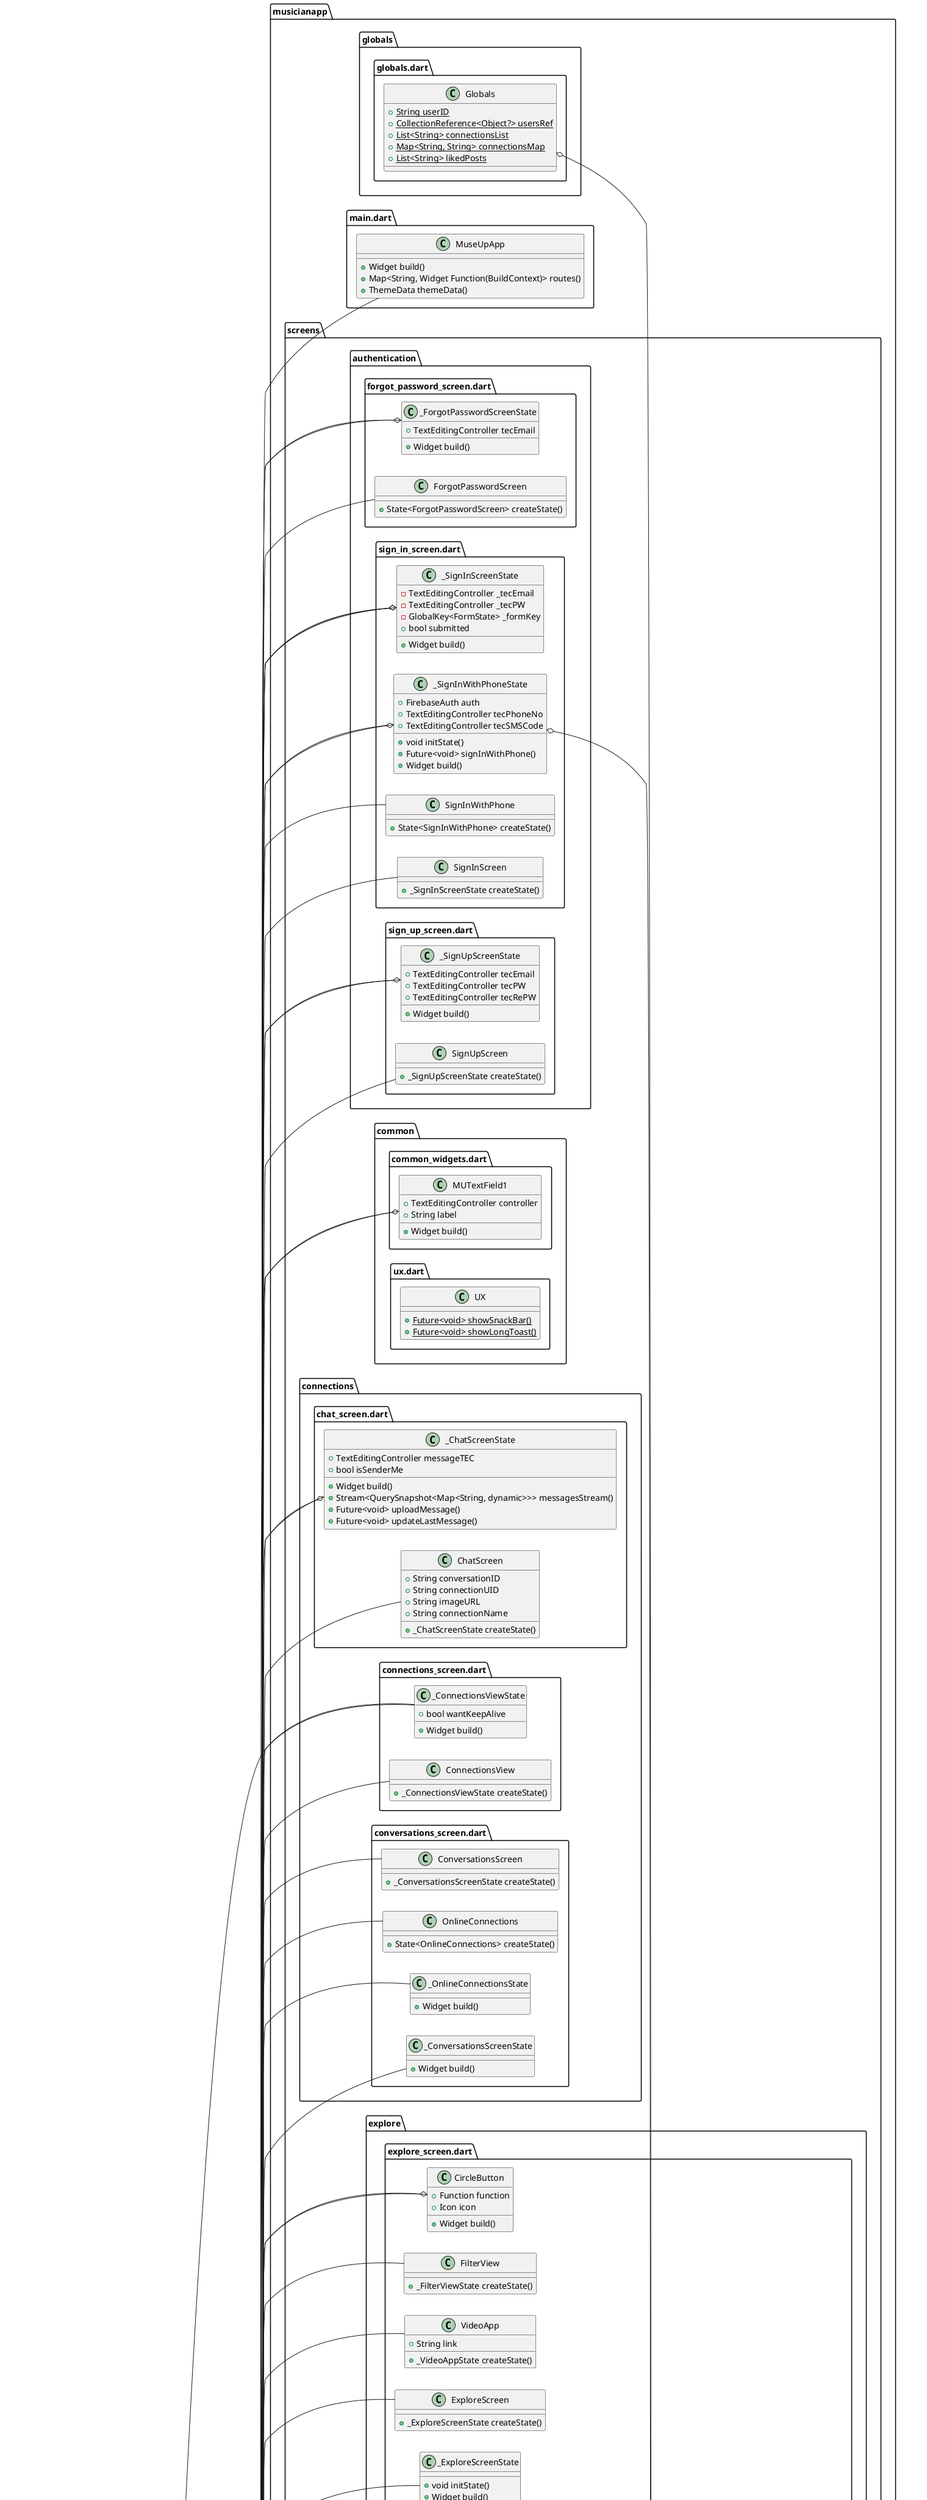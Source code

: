 @startuml
left to right direction
set namespaceSeparator ::

class "musicianapp::globals::globals.dart::Globals" {
  {static} +String userID
  {static} +CollectionReference<Object?> usersRef
  {static} +List<String> connectionsList
  {static} +Map<String, String> connectionsMap
  {static} +List<String> likedPosts
}

"musicianapp::globals::globals.dart::Globals" o-- "cloud_firestore::cloud_firestore.dart::CollectionReference<Object>"

class "musicianapp::main.dart::MuseUpApp" {
  +Widget build()
  +Map<String, Widget Function(BuildContext)> routes()
  +ThemeData themeData()
}

"flutter::src::widgets::framework.dart::StatelessWidget" <|-- "musicianapp::main.dart::MuseUpApp"

class "musicianapp::models::chat_model.dart::Chat" {
  +String makeConversationID()
  +void openChat()
  +Future<void> initializeChat()
}

class "musicianapp::models::connection_model.dart::Connection" {
  +String makeConnectionID()
  +Future<void> sendConnectionRequest()
  +Future<void> responseToConnectionRequest()
}

class "musicianapp::models::explore_model.dart::Explorer" {
  +List<String> filterSettings
  +Geoflutterfire geo
  +List<String> videoList
  +List<String> nearbyList
  {static} +bool initialized
  +void searchUsersByMusic()
  +void searchUsersByDistance()
  +void getNearbyList()
  +void writeGeoData()
}

"musicianapp::models::explore_model.dart::Explorer" o-- "geoflutterfire::src::geoflutterfire.dart::Geoflutterfire"
"flutter::src::foundation::change_notifier.dart::ChangeNotifier" <|-- "musicianapp::models::explore_model.dart::Explorer"

class "musicianapp::models::media_model.dart::MediaModel" {
  +ValueNotifier<int> uploadNotifier
  +Future<void> uploadVideo()
}

"musicianapp::models::media_model.dart::MediaModel" o-- "flutter::src::foundation::change_notifier.dart::ValueNotifier<int>"

class "musicianapp::models::post_model.dart::FeedModel" {
  +ValueNotifier<int> createPostVal
  +Future<void> createPost()
}

"musicianapp::models::post_model.dart::FeedModel" o-- "flutter::src::foundation::change_notifier.dart::ValueNotifier<int>"

class "musicianapp::models::post_model.dart::PostModel" {
  +Future<void> likePost()
  +Future<void> unLikePost()
}

"flutter::src::foundation::change_notifier.dart::ChangeNotifier" <|-- "musicianapp::models::post_model.dart::PostModel"

class "musicianapp::models::profile_model.dart::ProfileModel" {
  {static} +List<dynamic> genderList
  {static} +List<dynamic> roleList
  {static} +List<dynamic> genreList
  {static} +List<dynamic> instrumentList
  {static} +String gender
  +DateTime selectedDate
  +bool success
  +Future<void> createUser()
  +Future<void> addPersonalInfo()
  +Future<void> addRoleInfo()
  +Future<void> addBio()
  +Future<void> addLocation()
  +Future<void> setProfileState()
  +Future<void> addVideoURL()
  +Future<void> addImageURL()
  +Future<void> setOnlineStatus()
  +Future<void> getConnectionsList()
  +Future<void> getLikedPostsList()
}

"flutter::src::foundation::change_notifier.dart::ChangeNotifier" <|-- "musicianapp::models::profile_model.dart::ProfileModel"

class "musicianapp::models::user_model.dart::CurrentUser" {
  +String userID
}

class "musicianapp::screens::authentication::forgot_password_screen.dart::ForgotPasswordScreen" {
  +State<ForgotPasswordScreen> createState()
}

"flutter::src::widgets::framework.dart::StatefulWidget" <|-- "musicianapp::screens::authentication::forgot_password_screen.dart::ForgotPasswordScreen"

class "musicianapp::screens::authentication::forgot_password_screen.dart::_ForgotPasswordScreenState" {
  +TextEditingController tecEmail
  +Widget build()
}

"musicianapp::screens::authentication::forgot_password_screen.dart::_ForgotPasswordScreenState" o-- "flutter::src::widgets::editable_text.dart::TextEditingController"
"flutter::src::widgets::framework.dart::State" <|-- "musicianapp::screens::authentication::forgot_password_screen.dart::_ForgotPasswordScreenState"

class "musicianapp::screens::authentication::sign_in_screen.dart::SignInScreen" {
  +_SignInScreenState createState()
}

"flutter::src::widgets::framework.dart::StatefulWidget" <|-- "musicianapp::screens::authentication::sign_in_screen.dart::SignInScreen"

class "musicianapp::screens::authentication::sign_in_screen.dart::_SignInScreenState" {
  -TextEditingController _tecEmail
  -TextEditingController _tecPW
  -GlobalKey<FormState> _formKey
  +bool submitted
  +Widget build()
}

"musicianapp::screens::authentication::sign_in_screen.dart::_SignInScreenState" o-- "flutter::src::widgets::editable_text.dart::TextEditingController"
"musicianapp::screens::authentication::sign_in_screen.dart::_SignInScreenState" o-- "flutter::src::widgets::framework.dart::GlobalKey<FormState>"
"flutter::src::widgets::framework.dart::State" <|-- "musicianapp::screens::authentication::sign_in_screen.dart::_SignInScreenState"

class "musicianapp::screens::authentication::sign_in_screen.dart::SignInWithPhone" {
  +State<SignInWithPhone> createState()
}

"flutter::src::widgets::framework.dart::StatefulWidget" <|-- "musicianapp::screens::authentication::sign_in_screen.dart::SignInWithPhone"

class "musicianapp::screens::authentication::sign_in_screen.dart::_SignInWithPhoneState" {
  +FirebaseAuth auth
  +TextEditingController tecPhoneNo
  +TextEditingController tecSMSCode
  +void initState()
  +Future<void> signInWithPhone()
  +Widget build()
}

"musicianapp::screens::authentication::sign_in_screen.dart::_SignInWithPhoneState" o-- "firebase_auth::firebase_auth.dart::FirebaseAuth"
"musicianapp::screens::authentication::sign_in_screen.dart::_SignInWithPhoneState" o-- "flutter::src::widgets::editable_text.dart::TextEditingController"
"flutter::src::widgets::framework.dart::State" <|-- "musicianapp::screens::authentication::sign_in_screen.dart::_SignInWithPhoneState"

class "musicianapp::screens::authentication::sign_up_screen.dart::SignUpScreen" {
  +_SignUpScreenState createState()
}

"flutter::src::widgets::framework.dart::StatefulWidget" <|-- "musicianapp::screens::authentication::sign_up_screen.dart::SignUpScreen"

class "musicianapp::screens::authentication::sign_up_screen.dart::_SignUpScreenState" {
  +TextEditingController tecEmail
  +TextEditingController tecPW
  +TextEditingController tecRePW
  +Widget build()
}

"musicianapp::screens::authentication::sign_up_screen.dart::_SignUpScreenState" o-- "flutter::src::widgets::editable_text.dart::TextEditingController"
"flutter::src::widgets::framework.dart::State" <|-- "musicianapp::screens::authentication::sign_up_screen.dart::_SignUpScreenState"

class "musicianapp::screens::common::common_widgets.dart::MUTextField1" {
  +TextEditingController controller
  +String label
  +Widget build()
}

"musicianapp::screens::common::common_widgets.dart::MUTextField1" o-- "flutter::src::widgets::editable_text.dart::TextEditingController"
"flutter::src::widgets::framework.dart::StatelessWidget" <|-- "musicianapp::screens::common::common_widgets.dart::MUTextField1"

class "musicianapp::screens::common::ux.dart::UX" {
  {static} +Future<void> showSnackBar()
  {static} +Future<void> showLongToast()
}

class "musicianapp::screens::connections::chat_screen.dart::ChatScreen" {
  +String conversationID
  +String connectionUID
  +String imageURL
  +String connectionName
  +_ChatScreenState createState()
}

"flutter::src::widgets::framework.dart::StatefulWidget" <|-- "musicianapp::screens::connections::chat_screen.dart::ChatScreen"

class "musicianapp::screens::connections::chat_screen.dart::_ChatScreenState" {
  +TextEditingController messageTEC
  +bool isSenderMe
  +Widget build()
  +Stream<QuerySnapshot<Map<String, dynamic>>> messagesStream()
  +Future<void> uploadMessage()
  +Future<void> updateLastMessage()
}

"musicianapp::screens::connections::chat_screen.dart::_ChatScreenState" o-- "flutter::src::widgets::editable_text.dart::TextEditingController"
"flutter::src::widgets::framework.dart::State" <|-- "musicianapp::screens::connections::chat_screen.dart::_ChatScreenState"

class "musicianapp::screens::connections::connections_screen.dart::ConnectionsView" {
  +_ConnectionsViewState createState()
}

"flutter::src::widgets::framework.dart::StatefulWidget" <|-- "musicianapp::screens::connections::connections_screen.dart::ConnectionsView"

class "musicianapp::screens::connections::connections_screen.dart::_ConnectionsViewState" {
  +bool wantKeepAlive
  +Widget build()
}

"flutter::src::widgets::framework.dart::State" <|-- "musicianapp::screens::connections::connections_screen.dart::_ConnectionsViewState"
"flutter::src::widgets::automatic_keep_alive.dart::AutomaticKeepAliveClientMixin" <|-- "musicianapp::screens::connections::connections_screen.dart::_ConnectionsViewState"

class "musicianapp::screens::connections::conversations_screen.dart::ConversationsScreen" {
  +_ConversationsScreenState createState()
}

"flutter::src::widgets::framework.dart::StatefulWidget" <|-- "musicianapp::screens::connections::conversations_screen.dart::ConversationsScreen"

class "musicianapp::screens::connections::conversations_screen.dart::_ConversationsScreenState" {
  +Widget build()
}

"flutter::src::widgets::framework.dart::State" <|-- "musicianapp::screens::connections::conversations_screen.dart::_ConversationsScreenState"

class "musicianapp::screens::connections::conversations_screen.dart::OnlineConnections" {
  +State<OnlineConnections> createState()
}

"flutter::src::widgets::framework.dart::StatefulWidget" <|-- "musicianapp::screens::connections::conversations_screen.dart::OnlineConnections"

class "musicianapp::screens::connections::conversations_screen.dart::_OnlineConnectionsState" {
  +Widget build()
}

"flutter::src::widgets::framework.dart::State" <|-- "musicianapp::screens::connections::conversations_screen.dart::_OnlineConnectionsState"

class "musicianapp::screens::explore::explore_screen.dart::ExploreScreen" {
  +_ExploreScreenState createState()
}

"flutter::src::widgets::framework.dart::StatefulWidget" <|-- "musicianapp::screens::explore::explore_screen.dart::ExploreScreen"

class "musicianapp::screens::explore::explore_screen.dart::_ExploreScreenState" {
  +void initState()
  +Widget build()
  +void showFilterView()
  +void updateSearch()
}

"flutter::src::widgets::framework.dart::State" <|-- "musicianapp::screens::explore::explore_screen.dart::_ExploreScreenState"

class "musicianapp::screens::explore::explore_screen.dart::FilterView" {
  +_FilterViewState createState()
}

"flutter::src::widgets::framework.dart::StatefulWidget" <|-- "musicianapp::screens::explore::explore_screen.dart::FilterView"

class "musicianapp::screens::explore::explore_screen.dart::_FilterViewState" {
  -filterType _type
  +List<dynamic> roleList
  +List<String> genreList
  +List<dynamic> instrumentList
  +String roleChoice
  +String genreChoice
  +String instrumentChoice
  +double distance
  +Widget build()
  +Widget filterContentRole()
  +Widget filterContentDistance()
}

"musicianapp::screens::explore::explore_screen.dart::_FilterViewState" o-- "musicianapp::screens::explore::explore_screen.dart::filterType"
"flutter::src::widgets::framework.dart::State" <|-- "musicianapp::screens::explore::explore_screen.dart::_FilterViewState"

class "musicianapp::screens::explore::explore_screen.dart::VideoApp" {
  +String link
  +_VideoAppState createState()
}

"flutter::src::widgets::framework.dart::StatefulWidget" <|-- "musicianapp::screens::explore::explore_screen.dart::VideoApp"

class "musicianapp::screens::explore::explore_screen.dart::_VideoAppState" {
  -VideoPlayerController _controller
  +void initState()
  +Widget build()
  +void play()
  +void showProfileView()
  +void dispose()
}

"musicianapp::screens::explore::explore_screen.dart::_VideoAppState" o-- "video_player::video_player.dart::VideoPlayerController"
"flutter::src::widgets::framework.dart::State" <|-- "musicianapp::screens::explore::explore_screen.dart::_VideoAppState"

class "musicianapp::screens::explore::explore_screen.dart::CircleButton" {
  +Function function
  +Icon icon
  +Widget build()
}

"musicianapp::screens::explore::explore_screen.dart::CircleButton" o-- "flutter::src::widgets::icon.dart::Icon"
"flutter::src::widgets::framework.dart::StatelessWidget" <|-- "musicianapp::screens::explore::explore_screen.dart::CircleButton"

class "musicianapp::screens::explore::explore_screen.dart::filterType" {
  +int index
  {static} +List<filterType> values
  {static} +filterType byDistance
  {static} +filterType byRole
}

"musicianapp::screens::explore::explore_screen.dart::filterType" o-- "musicianapp::screens::explore::explore_screen.dart::filterType"
"dart::core::Enum" <|-- "musicianapp::screens::explore::explore_screen.dart::filterType"

class "musicianapp::screens::explore::profile_screen.dart::ProfileScreen" {
  +String userID
  +_ProfileScreenState createState()
}

"flutter::src::widgets::framework.dart::StatefulWidget" <|-- "musicianapp::screens::explore::profile_screen.dart::ProfileScreen"

class "musicianapp::screens::explore::profile_screen.dart::_ProfileScreenState" {
  +Map<String, dynamic> profileData
  +CollectionReference<Object?> users
  +String profileType
  -TabController _controller
  +void initState()
  +Widget build()
  +Widget profileInfo()
  -Widget _profileButtons()
}

"musicianapp::screens::explore::profile_screen.dart::_ProfileScreenState" o-- "cloud_firestore::cloud_firestore.dart::CollectionReference<Object>"
"musicianapp::screens::explore::profile_screen.dart::_ProfileScreenState" o-- "flutter::src::material::tab_controller.dart::TabController"
"flutter::src::widgets::framework.dart::State" <|-- "musicianapp::screens::explore::profile_screen.dart::_ProfileScreenState"
"flutter::src::widgets::ticker_provider.dart::SingleTickerProviderStateMixin" <|-- "musicianapp::screens::explore::profile_screen.dart::_ProfileScreenState"

class "musicianapp::screens::explore::report_user_screen.dart::ReportUser" {
  +State<ReportUser> createState()
}

"flutter::src::widgets::framework.dart::StatefulWidget" <|-- "musicianapp::screens::explore::report_user_screen.dart::ReportUser"

class "musicianapp::screens::explore::report_user_screen.dart::_ReportUserState" {
  +String reportSubject
  +Widget build()
  +Widget dropDownSubject()
}

"flutter::src::widgets::framework.dart::State" <|-- "musicianapp::screens::explore::report_user_screen.dart::_ReportUserState"

class "musicianapp::screens::explore::video_player_screen.dart::VideoView" {
  +File file
  +_VideoViewState createState()
}

"musicianapp::screens::explore::video_player_screen.dart::VideoView" o-- "dart::io::File"
"flutter::src::widgets::framework.dart::StatefulWidget" <|-- "musicianapp::screens::explore::video_player_screen.dart::VideoView"

class "musicianapp::screens::explore::video_player_screen.dart::_VideoViewState" {
  -VideoPlayerController _controller
  +void initState()
  +Widget build()
  +void dispose()
}

"musicianapp::screens::explore::video_player_screen.dart::_VideoViewState" o-- "video_player::video_player.dart::VideoPlayerController"
"flutter::src::widgets::framework.dart::State" <|-- "musicianapp::screens::explore::video_player_screen.dart::_VideoViewState"

class "musicianapp::screens::feed::create_post_screen.dart::CreatePostScreen" {
  +State<CreatePostScreen> createState()
}

"flutter::src::widgets::framework.dart::StatefulWidget" <|-- "musicianapp::screens::feed::create_post_screen.dart::CreatePostScreen"

class "musicianapp::screens::feed::create_post_screen.dart::_CreatePostScreenState" {
  +TextEditingController tecText
  +TextEditingController tecKeywords
  +File file
  +String vPath
  +Widget build()
  +Future<dynamic> selectFile()
}

"musicianapp::screens::feed::create_post_screen.dart::_CreatePostScreenState" o-- "flutter::src::widgets::editable_text.dart::TextEditingController"
"musicianapp::screens::feed::create_post_screen.dart::_CreatePostScreenState" o-- "dart::io::File"
"flutter::src::widgets::framework.dart::State" <|-- "musicianapp::screens::feed::create_post_screen.dart::_CreatePostScreenState"

class "musicianapp::screens::feed::feed_screen.dart::FeedScreen" {
  +State<FeedScreen> createState()
}

"flutter::src::widgets::framework.dart::StatefulWidget" <|-- "musicianapp::screens::feed::feed_screen.dart::FeedScreen"

class "musicianapp::screens::feed::feed_screen.dart::_FeedScreenState" {
  +Widget build()
}

"flutter::src::widgets::framework.dart::State" <|-- "musicianapp::screens::feed::feed_screen.dart::_FeedScreenState"

class "musicianapp::screens::feed::feed_screen.dart::FeedContent" {
  -Stream<QuerySnapshot<Object?>>? _stream
  +Widget build()
}

"musicianapp::screens::feed::feed_screen.dart::FeedContent" o-- "dart::async::Stream<QuerySnapshot<Object>>"
"flutter::src::widgets::framework.dart::StatelessWidget" <|-- "musicianapp::screens::feed::feed_screen.dart::FeedContent"

class "musicianapp::screens::feed::feed_screen.dart::FeedListItem" {
  +String postId
  +Map<String, dynamic> postData
  +State<FeedListItem> createState()
}

"flutter::src::widgets::framework.dart::StatefulWidget" <|-- "musicianapp::screens::feed::feed_screen.dart::FeedListItem"

class "musicianapp::screens::feed::feed_screen.dart::_FeedListItemState" {
  +String name
  +Timestamp timestamp
  +DateTime dateTime
  +String dateTimeStr
  +Map<String, dynamic> userData
  +int likesCount
  +bool liked
  +void initState()
  +Widget build()
}

"musicianapp::screens::feed::feed_screen.dart::_FeedListItemState" o-- "cloud_firestore_platform_interface::src::timestamp.dart::Timestamp"
"flutter::src::widgets::framework.dart::State" <|-- "musicianapp::screens::feed::feed_screen.dart::_FeedListItemState"

class "musicianapp::screens::feed::feed_screen.dart::PostVideoView" {
  +String link
  +_PostVideoViewState createState()
}

"flutter::src::widgets::framework.dart::StatefulWidget" <|-- "musicianapp::screens::feed::feed_screen.dart::PostVideoView"

class "musicianapp::screens::feed::feed_screen.dart::_PostVideoViewState" {
  -VideoPlayerController _controller
  +void initState()
  +Widget build()
  +void play()
  +void showProfileView()
  +void dispose()
}

"musicianapp::screens::feed::feed_screen.dart::_PostVideoViewState" o-- "video_player::video_player.dart::VideoPlayerController"
"flutter::src::widgets::framework.dart::State" <|-- "musicianapp::screens::feed::feed_screen.dart::_PostVideoViewState"

class "musicianapp::screens::feed::post_screen.dart::PostScreen" {
  +String postID
  +String time
  +String authorID
  +String name
  +String imageURL
  +int commentsCount
  +State<PostScreen> createState()
}

"flutter::src::widgets::framework.dart::StatefulWidget" <|-- "musicianapp::screens::feed::post_screen.dart::PostScreen"

class "musicianapp::screens::feed::post_screen.dart::_PostScreenState" {
  +TextEditingController tecComment
  +void initState()
  +Widget build()
  +Future<void> addComment()
}

"musicianapp::screens::feed::post_screen.dart::_PostScreenState" o-- "flutter::src::widgets::editable_text.dart::TextEditingController"
"flutter::src::widgets::framework.dart::State" <|-- "musicianapp::screens::feed::post_screen.dart::_PostScreenState"

class "musicianapp::screens::feed::search_posts_screen.dart::SearchPostsScreen" {
  +State<SearchPostsScreen> createState()
}

"flutter::src::widgets::framework.dart::StatefulWidget" <|-- "musicianapp::screens::feed::search_posts_screen.dart::SearchPostsScreen"

class "musicianapp::screens::feed::search_posts_screen.dart::_SearchPostsScreenState" {
  +bool submitted
  +TextEditingController tecKeywords
  +Widget build()
}

"musicianapp::screens::feed::search_posts_screen.dart::_SearchPostsScreenState" o-- "flutter::src::widgets::editable_text.dart::TextEditingController"
"flutter::src::widgets::framework.dart::State" <|-- "musicianapp::screens::feed::search_posts_screen.dart::_SearchPostsScreenState"

class "musicianapp::screens::home::home_screen.dart::HomeScreen" {
  +State<HomeScreen> createState()
}

"flutter::src::widgets::framework.dart::StatefulWidget" <|-- "musicianapp::screens::home::home_screen.dart::HomeScreen"

class "musicianapp::screens::home::home_screen.dart::_HomeScreenState" {
  +Widget build()
  +Future<void> refresh()
}

"flutter::src::widgets::framework.dart::State" <|-- "musicianapp::screens::home::home_screen.dart::_HomeScreenState"

class "musicianapp::screens::home::home_screen.dart::NearbyListView" {
  +State<NearbyListView> createState()
}

"flutter::src::widgets::framework.dart::StatefulWidget" <|-- "musicianapp::screens::home::home_screen.dart::NearbyListView"

class "musicianapp::screens::home::home_screen.dart::_NearbyListViewState" {
  +void initState()
  +Widget build()
}

"flutter::src::widgets::framework.dart::State" <|-- "musicianapp::screens::home::home_screen.dart::_NearbyListViewState"

class "musicianapp::screens::home::navigation_screen.dart::NavigationScreen" {
  +_NavigationScreenState createState()
}

"flutter::src::widgets::framework.dart::StatefulWidget" <|-- "musicianapp::screens::home::navigation_screen.dart::NavigationScreen"

class "musicianapp::screens::home::navigation_screen.dart::_NavigationScreenState" {
  -int _currentIndex
  +List<Widget> pages
  -Color _selectedColor
  +Widget build()
}

"musicianapp::screens::home::navigation_screen.dart::_NavigationScreenState" o-- "dart::ui::Color"
"flutter::src::widgets::framework.dart::State" <|-- "musicianapp::screens::home::navigation_screen.dart::_NavigationScreenState"

class "musicianapp::screens::home::notifications_screen.dart::NotificationsScreen" {
  +State<NotificationsScreen> createState()
}

"flutter::src::widgets::framework.dart::StatefulWidget" <|-- "musicianapp::screens::home::notifications_screen.dart::NotificationsScreen"

class "musicianapp::screens::home::notifications_screen.dart::_NotificationsScreenState" {
  +Widget build()
}

"flutter::src::widgets::framework.dart::State" <|-- "musicianapp::screens::home::notifications_screen.dart::_NotificationsScreenState"

class "musicianapp::screens::home::notifications_screen.dart::GetUserName" {
  +String documentId
  +Widget build()
}

"flutter::src::widgets::framework.dart::StatelessWidget" <|-- "musicianapp::screens::home::notifications_screen.dart::GetUserName"

class "musicianapp::screens::home::permission_screen.dart::PermissionScreen" {
  +State<PermissionScreen> createState()
}

"flutter::src::widgets::framework.dart::StatefulWidget" <|-- "musicianapp::screens::home::permission_screen.dart::PermissionScreen"

class "musicianapp::screens::home::permission_screen.dart::_PermissionScreenState" {
  +Widget build()
}

"flutter::src::widgets::framework.dart::State" <|-- "musicianapp::screens::home::permission_screen.dart::_PermissionScreenState"

class "musicianapp::screens::media::media_screen.dart::MediaScreen" {
  +State<MediaScreen> createState()
}

"flutter::src::widgets::framework.dart::StatefulWidget" <|-- "musicianapp::screens::media::media_screen.dart::MediaScreen"

class "musicianapp::screens::media::media_screen.dart::_MediaScreenState" {
  +Widget build()
  +void uploadVideo()
}

"flutter::src::widgets::framework.dart::State" <|-- "musicianapp::screens::media::media_screen.dart::_MediaScreenState"

class "musicianapp::screens::media::media_screen.dart::MediaContent" {
  +State<MediaContent> createState()
}

"flutter::src::widgets::framework.dart::StatefulWidget" <|-- "musicianapp::screens::media::media_screen.dart::MediaContent"

class "musicianapp::screens::media::media_screen.dart::_MediaContentState" {
  +Stream<QuerySnapshot<Object?>> mediaList
  +Widget build()
}

"musicianapp::screens::media::media_screen.dart::_MediaContentState" o-- "dart::async::Stream<QuerySnapshot<Object>>"
"flutter::src::widgets::framework.dart::State" <|-- "musicianapp::screens::media::media_screen.dart::_MediaContentState"

class "musicianapp::screens::profile::blocked_screen.dart::BlockedScreen" {
  +State<BlockedScreen> createState()
}

"flutter::src::widgets::framework.dart::StatefulWidget" <|-- "musicianapp::screens::profile::blocked_screen.dart::BlockedScreen"

class "musicianapp::screens::profile::blocked_screen.dart::_BlockedScreenState" {
  +int i
  +void count()
  +void initState()
  +Widget build()
}

"flutter::src::widgets::framework.dart::State" <|-- "musicianapp::screens::profile::blocked_screen.dart::_BlockedScreenState"

class "musicianapp::screens::profile::image_crop_screen.dart::ImageCropScreen" {
  +State<ImageCropScreen> createState()
}

"flutter::src::widgets::framework.dart::StatefulWidget" <|-- "musicianapp::screens::profile::image_crop_screen.dart::ImageCropScreen"

class "musicianapp::screens::profile::image_crop_screen.dart::_ImageCropScreenState" {
  +Widget build()
}

"flutter::src::widgets::framework.dart::State" <|-- "musicianapp::screens::profile::image_crop_screen.dart::_ImageCropScreenState"

class "musicianapp::screens::profile::set_location_map_screen.dart::SetLocationMapScreen" {
  +State<SetLocationMapScreen> createState()
}

"flutter::src::widgets::framework.dart::StatefulWidget" <|-- "musicianapp::screens::profile::set_location_map_screen.dart::SetLocationMapScreen"

class "musicianapp::screens::profile::set_location_map_screen.dart::_SetLocationMapScreenState" {
  -GoogleMapController _googleMapController
  {static} -CameraPosition _initialPosition
  -LatLng _selectedLocation
  -Set<Marker> _markers
  {static} -Marker _marker
  -void _onMapCreated()
  -Future<void> _determinePosition()
  +void initState()
  +Widget build()
  +void dispose()
}

"musicianapp::screens::profile::set_location_map_screen.dart::_SetLocationMapScreenState" o-- "google_maps_flutter::google_maps_flutter.dart::GoogleMapController"
"musicianapp::screens::profile::set_location_map_screen.dart::_SetLocationMapScreenState" o-- "google_maps_flutter_platform_interface::src::types::camera.dart::CameraPosition"
"musicianapp::screens::profile::set_location_map_screen.dart::_SetLocationMapScreenState" o-- "google_maps_flutter_platform_interface::src::types::location.dart::LatLng"
"musicianapp::screens::profile::set_location_map_screen.dart::_SetLocationMapScreenState" o-- "google_maps_flutter_platform_interface::src::types::marker.dart::Marker"
"flutter::src::widgets::framework.dart::State" <|-- "musicianapp::screens::profile::set_location_map_screen.dart::_SetLocationMapScreenState"

class "musicianapp::screens::profile::set_location_screen.dart::SetLocationScreen" {
  +State<SetLocationScreen> createState()
}

"flutter::src::widgets::framework.dart::StatefulWidget" <|-- "musicianapp::screens::profile::set_location_screen.dart::SetLocationScreen"

class "musicianapp::screens::profile::set_location_screen.dart::_SetLocationScreenState" {
  +double selectedLocation
  +String selectedLocationName
  +String country
  +String city
  +LatLng currentLocation
  +TextEditingController tecCountry
  +TextEditingController tecCity
  +void initState()
  +Widget build()
  -Future<void> _navigateToMap()
  +Future<void> getCurrentLocation()
  -Future<Position> _determinePosition()
}

"musicianapp::screens::profile::set_location_screen.dart::_SetLocationScreenState" o-- "google_maps_flutter_platform_interface::src::types::location.dart::LatLng"
"musicianapp::screens::profile::set_location_screen.dart::_SetLocationScreenState" o-- "flutter::src::widgets::editable_text.dart::TextEditingController"
"flutter::src::widgets::framework.dart::State" <|-- "musicianapp::screens::profile::set_location_screen.dart::_SetLocationScreenState"

class "musicianapp::screens::profile::set_location_screen.dart::MapSample" {
  +State<MapSample> createState()
}

"flutter::src::widgets::framework.dart::StatefulWidget" <|-- "musicianapp::screens::profile::set_location_screen.dart::MapSample"

class "musicianapp::screens::profile::set_location_screen.dart::MapSampleState" {
  -Completer<GoogleMapController> _controller
  {static} -CameraPosition _kGooglePlex
  {static} -CameraPosition _kLake
  +Widget build()
  +Future<void> getCurrentLocation()
}

"musicianapp::screens::profile::set_location_screen.dart::MapSampleState" o-- "dart::async::Completer<GoogleMapController>"
"musicianapp::screens::profile::set_location_screen.dart::MapSampleState" o-- "google_maps_flutter_platform_interface::src::types::camera.dart::CameraPosition"
"flutter::src::widgets::framework.dart::State" <|-- "musicianapp::screens::profile::set_location_screen.dart::MapSampleState"

class "musicianapp::screens::profile::set_profile_screen.dart::SetProfileScreen" {
  +String userID
  +_SetProfileScreenState createState()
}

"flutter::src::widgets::framework.dart::StatefulWidget" <|-- "musicianapp::screens::profile::set_profile_screen.dart::SetProfileScreen"

class "musicianapp::screens::profile::set_profile_screen.dart::_SetProfileScreenState" {
  +TextEditingController tecFirstName
  +TextEditingController tecLastName
  +String selectedGender
  +DateTime selectedDOB
  +bool isDateSelected
  -GlobalKey<FormState> _formKey
  +ValueNotifier<bool> loading
  +Widget build()
  -Future<void> _selectDate()
}

"musicianapp::screens::profile::set_profile_screen.dart::_SetProfileScreenState" o-- "flutter::src::widgets::editable_text.dart::TextEditingController"
"musicianapp::screens::profile::set_profile_screen.dart::_SetProfileScreenState" o-- "flutter::src::widgets::framework.dart::GlobalKey<FormState>"
"musicianapp::screens::profile::set_profile_screen.dart::_SetProfileScreenState" o-- "flutter::src::foundation::change_notifier.dart::ValueNotifier<bool>"
"flutter::src::widgets::framework.dart::State" <|-- "musicianapp::screens::profile::set_profile_screen.dart::_SetProfileScreenState"

class "musicianapp::screens::profile::set_profile_screen.dart::EnterRoleInfo" {
  +String userID
  +State<EnterRoleInfo> createState()
}

"flutter::src::widgets::framework.dart::StatefulWidget" <|-- "musicianapp::screens::profile::set_profile_screen.dart::EnterRoleInfo"

class "musicianapp::screens::profile::set_profile_screen.dart::_EnterRoleInfoState" {
  +String mainRole
  +String selectedInstrument
  +List<String> selectedGenres
  +List<bool> selectedRoleList
  +Widget build()
}

"flutter::src::widgets::framework.dart::State" <|-- "musicianapp::screens::profile::set_profile_screen.dart::_EnterRoleInfoState"

class "musicianapp::screens::profile::set_profile_screen.dart::EnterBio" {
  +State<EnterBio> createState()
}

"flutter::src::widgets::framework.dart::StatefulWidget" <|-- "musicianapp::screens::profile::set_profile_screen.dart::EnterBio"

class "musicianapp::screens::profile::set_profile_screen.dart::_EnterBioState" {
  +TextEditingController tecBio
  +Widget build()
}

"musicianapp::screens::profile::set_profile_screen.dart::_EnterBioState" o-- "flutter::src::widgets::editable_text.dart::TextEditingController"
"flutter::src::widgets::framework.dart::State" <|-- "musicianapp::screens::profile::set_profile_screen.dart::_EnterBioState"

class "musicianapp::screens::profile::upload_photo_screen.dart::UploadPhotoScreen" {
  +State<UploadPhotoScreen> createState()
}

"flutter::src::widgets::framework.dart::StatefulWidget" <|-- "musicianapp::screens::profile::upload_photo_screen.dart::UploadPhotoScreen"

class "musicianapp::screens::profile::upload_photo_screen.dart::_UploadPhotoScreenState" {
  +String imagePath
  +File file
  +bool imageSelected
  +Widget build()
  +Future<dynamic> selectFile()
  +Future<File> compressImage()
  +Future<void> uploadImage()
}

"musicianapp::screens::profile::upload_photo_screen.dart::_UploadPhotoScreenState" o-- "dart::io::File"
"flutter::src::widgets::framework.dart::State" <|-- "musicianapp::screens::profile::upload_photo_screen.dart::_UploadPhotoScreenState"

class "musicianapp::screens::profile::upload_photo_screen.dart::CropImageScreen" {
  +State<CropImageScreen> createState()
}

"flutter::src::widgets::framework.dart::StatefulWidget" <|-- "musicianapp::screens::profile::upload_photo_screen.dart::CropImageScreen"

class "musicianapp::screens::profile::upload_photo_screen.dart::_CropImageScreenState" {
  +Widget build()
}

"flutter::src::widgets::framework.dart::State" <|-- "musicianapp::screens::profile::upload_photo_screen.dart::_CropImageScreenState"

class "musicianapp::screens::profile::upload_video_screen.dart::UploadVideoScreen" {
  +bool atSignup
  +_UploadVideoScreenState createState()
}

"flutter::src::widgets::framework.dart::StatefulWidget" <|-- "musicianapp::screens::profile::upload_video_screen.dart::UploadVideoScreen"

class "musicianapp::screens::profile::upload_video_screen.dart::_UploadVideoScreenState" {
  +File file
  +String vPath
  -Subscription _subscription
  +bool submitted
  +bool isAudioFxChecked
  +void initState()
  +Widget build()
  +Future<dynamic> selectFile()
  +void dispose()
}

"musicianapp::screens::profile::upload_video_screen.dart::_UploadVideoScreenState" o-- "dart::io::File"
"musicianapp::screens::profile::upload_video_screen.dart::_UploadVideoScreenState" o-- "video_compress::src::progress_callback::subscription.dart::Subscription"
"flutter::src::widgets::framework.dart::State" <|-- "musicianapp::screens::profile::upload_video_screen.dart::_UploadVideoScreenState"

class "musicianapp::screens::profile::user_screen.dart::UserScreen" {
  +String userID
  +_UserScreenState createState()
}

"flutter::src::widgets::framework.dart::StatefulWidget" <|-- "musicianapp::screens::profile::user_screen.dart::UserScreen"

class "musicianapp::screens::profile::user_screen.dart::_UserScreenState" {
  +Map<String, dynamic> profileData
  +CollectionReference<Object?> users
  +String profileType
  -TabController _controller
  +void initState()
  +Widget build()
  +Widget profileInfo()
  -Widget _profileButtons()
  +void getProfileData()
}

"musicianapp::screens::profile::user_screen.dart::_UserScreenState" o-- "cloud_firestore::cloud_firestore.dart::CollectionReference<Object>"
"musicianapp::screens::profile::user_screen.dart::_UserScreenState" o-- "flutter::src::material::tab_controller.dart::TabController"
"flutter::src::widgets::framework.dart::State" <|-- "musicianapp::screens::profile::user_screen.dart::_UserScreenState"
"flutter::src::widgets::ticker_provider.dart::SingleTickerProviderStateMixin" <|-- "musicianapp::screens::profile::user_screen.dart::_UserScreenState"

class "musicianapp::screens::profile::welcome_screen.dart::WelcomeScreen" {
  +_WelcomeScreenState createState()
}

"flutter::src::widgets::framework.dart::StatefulWidget" <|-- "musicianapp::screens::profile::welcome_screen.dart::WelcomeScreen"

class "musicianapp::screens::profile::welcome_screen.dart::_WelcomeScreenState" {
  +Widget build()
}

"flutter::src::widgets::framework.dart::State" <|-- "musicianapp::screens::profile::welcome_screen.dart::_WelcomeScreenState"

class "musicianapp::screens::settings::settings_screen.dart::SettingsScreen" {
  +State<SettingsScreen> createState()
}

"flutter::src::widgets::framework.dart::StatefulWidget" <|-- "musicianapp::screens::settings::settings_screen.dart::SettingsScreen"

class "musicianapp::screens::settings::settings_screen.dart::_SettingsScreenState" {
  +Widget build()
  -Future<void> _signOutAlertDialog()
  +dynamic signOut()
}

"flutter::src::widgets::framework.dart::State" <|-- "musicianapp::screens::settings::settings_screen.dart::_SettingsScreenState"

class "musicianapp::screens::view_controllers::main_state_controller.dart::MainStateController" {
  +State<MainStateController> createState()
}

"flutter::src::widgets::framework.dart::StatefulWidget" <|-- "musicianapp::screens::view_controllers::main_state_controller.dart::MainStateController"

class "musicianapp::screens::view_controllers::main_state_controller.dart::_MainStateControllerState" {
  +AndroidNotificationChannel channel
  +FlutterLocalNotificationsPlugin flutterLocalNotificationsPlugin
  +void requestPermission()
  +void listenFCM()
  +void loadFCM()
  +void initState()
  +Future<void> preLoadData()
  +Widget build()
}

"musicianapp::screens::view_controllers::main_state_controller.dart::_MainStateControllerState" o-- "flutter_local_notifications::src::platform_specifics::android::notification_channel.dart::AndroidNotificationChannel"
"musicianapp::screens::view_controllers::main_state_controller.dart::_MainStateControllerState" o-- "flutter_local_notifications::src::flutter_local_notifications_plugin.dart::FlutterLocalNotificationsPlugin"
"flutter::src::widgets::framework.dart::State" <|-- "musicianapp::screens::view_controllers::main_state_controller.dart::_MainStateControllerState"

class "musicianapp::screens::view_controllers::main_state_controller.dart::LoadingScreen" {
  +State<LoadingScreen> createState()
}

"flutter::src::widgets::framework.dart::StatefulWidget" <|-- "musicianapp::screens::view_controllers::main_state_controller.dart::LoadingScreen"

class "musicianapp::screens::view_controllers::main_state_controller.dart::_LoadingScreenState" {
  +Widget build()
}

"flutter::src::widgets::framework.dart::State" <|-- "musicianapp::screens::view_controllers::main_state_controller.dart::_LoadingScreenState"

class "musicianapp::screens::view_controllers::main_state_controller.dart::ErrorScreen" {
  +Widget build()
}

"flutter::src::widgets::framework.dart::StatelessWidget" <|-- "musicianapp::screens::view_controllers::main_state_controller.dart::ErrorScreen"

class "musicianapp::screens::view_controllers::profile_state_controller.dart::ProfileStateController" {
  +String userID
  +State<ProfileStateController> createState()
}

"flutter::src::widgets::framework.dart::StatefulWidget" <|-- "musicianapp::screens::view_controllers::profile_state_controller.dart::ProfileStateController"

class "musicianapp::screens::view_controllers::profile_state_controller.dart::_ProfileStateControllerState" {
  +void initState()
  +void didChangeAppLifecycleState()
  +Widget build()
  +void dispose()
}

"flutter::src::widgets::framework.dart::State" <|-- "musicianapp::screens::view_controllers::profile_state_controller.dart::_ProfileStateControllerState"
"flutter::src::widgets::binding.dart::WidgetsBindingObserver" <|-- "musicianapp::screens::view_controllers::profile_state_controller.dart::_ProfileStateControllerState"

class "musicianapp::services::auth_service.dart::AuthService" {
  -FirebaseAuth _auth
  +int authState
  +ValueNotifier<int> signInNotifier
  +Stream<CurrentUser> onAuthStateChanged
  +Future<void> signInWithPhone()
  +Future<void> signInWithGoogle()
  +void signInWithEmail()
  +void registerWithEmail()
  +void resetPassword()
  +void signOut()
}

"musicianapp::services::auth_service.dart::AuthService" o-- "firebase_auth::firebase_auth.dart::FirebaseAuth"
"musicianapp::services::auth_service.dart::AuthService" o-- "flutter::src::foundation::change_notifier.dart::ValueNotifier<int>"
"musicianapp::services::auth_service.dart::AuthService" o-- "dart::async::Stream<CurrentUser>"

class "musicianapp::services::firebase_options.dart::DefaultFirebaseOptions" {
  {static} +FirebaseOptions web
  {static} +FirebaseOptions android
  {static} +FirebaseOptions ios
  {static} +FirebaseOptions currentPlatform
}

"musicianapp::services::firebase_options.dart::DefaultFirebaseOptions" o-- "firebase_core_platform_interface::firebase_core_platform_interface.dart::FirebaseOptions"

class "musicianapp::services::notifications_service.dart::Notifications" {
  {static} +String fcmAPIKey
  {static} +String fcmToken
  {static} +FirebaseFirestore db
  {static} +Future<void> getFCMToken()
  {static} +Future<void> listenToFCMToken()
  {static} +Future<void> sendTokenToFirestore()
  {static} +Future<String> getTokenOfUser()
  {static} +Future<void> sendNotificationToUser()
}

"musicianapp::services::notifications_service.dart::Notifications" o-- "cloud_firestore::cloud_firestore.dart::FirebaseFirestore"

class "musicianapp::services::storage_service.dart::StorageService" {
  {static} +FirebaseStorage instance
}

"musicianapp::services::storage_service.dart::StorageService" o-- "firebase_storage::firebase_storage.dart::FirebaseStorage"


@enduml
